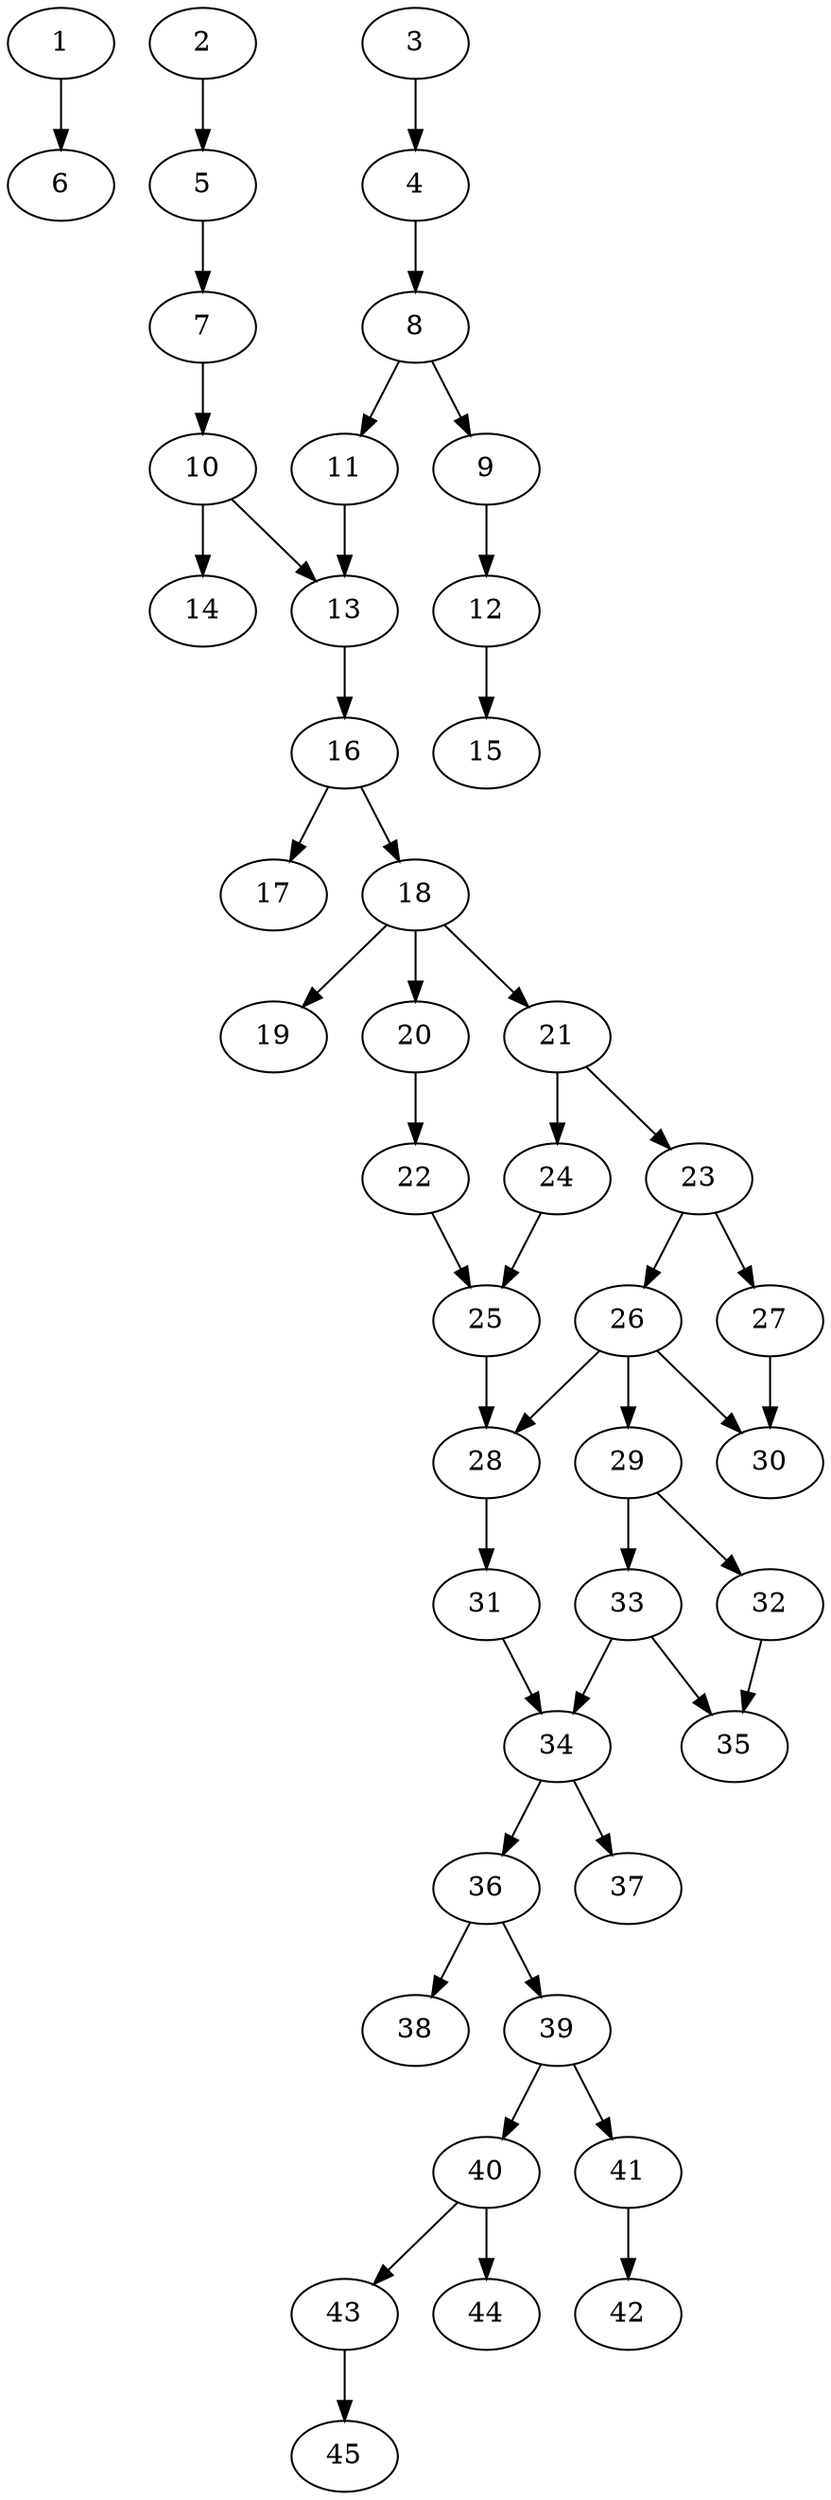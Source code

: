 // DAG automatically generated by daggen at Thu Oct  3 14:07:24 2019
// ./daggen --dot -n 45 --ccr 0.5 --fat 0.3 --regular 0.9 --density 0.5 --mindata 5242880 --maxdata 52428800 
digraph G {
  1 [size="102699008", alpha="0.01", expect_size="51349504"] 
  1 -> 6 [size ="51349504"]
  2 [size="43022336", alpha="0.15", expect_size="21511168"] 
  2 -> 5 [size ="21511168"]
  3 [size="55017472", alpha="0.19", expect_size="27508736"] 
  3 -> 4 [size ="27508736"]
  4 [size="57698304", alpha="0.07", expect_size="28849152"] 
  4 -> 8 [size ="28849152"]
  5 [size="25952256", alpha="0.20", expect_size="12976128"] 
  5 -> 7 [size ="12976128"]
  6 [size="39315456", alpha="0.11", expect_size="19657728"] 
  7 [size="60688384", alpha="0.10", expect_size="30344192"] 
  7 -> 10 [size ="30344192"]
  8 [size="16775168", alpha="0.06", expect_size="8387584"] 
  8 -> 9 [size ="8387584"]
  8 -> 11 [size ="8387584"]
  9 [size="75212800", alpha="0.13", expect_size="37606400"] 
  9 -> 12 [size ="37606400"]
  10 [size="102608896", alpha="0.04", expect_size="51304448"] 
  10 -> 13 [size ="51304448"]
  10 -> 14 [size ="51304448"]
  11 [size="77565952", alpha="0.15", expect_size="38782976"] 
  11 -> 13 [size ="38782976"]
  12 [size="80390144", alpha="0.11", expect_size="40195072"] 
  12 -> 15 [size ="40195072"]
  13 [size="55013376", alpha="0.08", expect_size="27506688"] 
  13 -> 16 [size ="27506688"]
  14 [size="48168960", alpha="0.12", expect_size="24084480"] 
  15 [size="79267840", alpha="0.15", expect_size="39633920"] 
  16 [size="77436928", alpha="0.18", expect_size="38718464"] 
  16 -> 17 [size ="38718464"]
  16 -> 18 [size ="38718464"]
  17 [size="35395584", alpha="0.09", expect_size="17697792"] 
  18 [size="82573312", alpha="0.18", expect_size="41286656"] 
  18 -> 19 [size ="41286656"]
  18 -> 20 [size ="41286656"]
  18 -> 21 [size ="41286656"]
  19 [size="14594048", alpha="0.14", expect_size="7297024"] 
  20 [size="77899776", alpha="0.15", expect_size="38949888"] 
  20 -> 22 [size ="38949888"]
  21 [size="97394688", alpha="0.16", expect_size="48697344"] 
  21 -> 23 [size ="48697344"]
  21 -> 24 [size ="48697344"]
  22 [size="76142592", alpha="0.04", expect_size="38071296"] 
  22 -> 25 [size ="38071296"]
  23 [size="32651264", alpha="0.01", expect_size="16325632"] 
  23 -> 26 [size ="16325632"]
  23 -> 27 [size ="16325632"]
  24 [size="71426048", alpha="0.08", expect_size="35713024"] 
  24 -> 25 [size ="35713024"]
  25 [size="34353152", alpha="0.19", expect_size="17176576"] 
  25 -> 28 [size ="17176576"]
  26 [size="11491328", alpha="0.16", expect_size="5745664"] 
  26 -> 28 [size ="5745664"]
  26 -> 29 [size ="5745664"]
  26 -> 30 [size ="5745664"]
  27 [size="94279680", alpha="0.03", expect_size="47139840"] 
  27 -> 30 [size ="47139840"]
  28 [size="42690560", alpha="0.11", expect_size="21345280"] 
  28 -> 31 [size ="21345280"]
  29 [size="32585728", alpha="0.14", expect_size="16292864"] 
  29 -> 32 [size ="16292864"]
  29 -> 33 [size ="16292864"]
  30 [size="97632256", alpha="0.16", expect_size="48816128"] 
  31 [size="74788864", alpha="0.12", expect_size="37394432"] 
  31 -> 34 [size ="37394432"]
  32 [size="56270848", alpha="0.03", expect_size="28135424"] 
  32 -> 35 [size ="28135424"]
  33 [size="74614784", alpha="0.03", expect_size="37307392"] 
  33 -> 34 [size ="37307392"]
  33 -> 35 [size ="37307392"]
  34 [size="79980544", alpha="0.11", expect_size="39990272"] 
  34 -> 36 [size ="39990272"]
  34 -> 37 [size ="39990272"]
  35 [size="25208832", alpha="0.14", expect_size="12604416"] 
  36 [size="20142080", alpha="0.11", expect_size="10071040"] 
  36 -> 38 [size ="10071040"]
  36 -> 39 [size ="10071040"]
  37 [size="93607936", alpha="0.14", expect_size="46803968"] 
  38 [size="12695552", alpha="0.11", expect_size="6347776"] 
  39 [size="66809856", alpha="0.10", expect_size="33404928"] 
  39 -> 40 [size ="33404928"]
  39 -> 41 [size ="33404928"]
  40 [size="37564416", alpha="0.03", expect_size="18782208"] 
  40 -> 43 [size ="18782208"]
  40 -> 44 [size ="18782208"]
  41 [size="17084416", alpha="0.14", expect_size="8542208"] 
  41 -> 42 [size ="8542208"]
  42 [size="72448000", alpha="0.19", expect_size="36224000"] 
  43 [size="84819968", alpha="0.09", expect_size="42409984"] 
  43 -> 45 [size ="42409984"]
  44 [size="98725888", alpha="0.11", expect_size="49362944"] 
  45 [size="57481216", alpha="0.19", expect_size="28740608"] 
}
